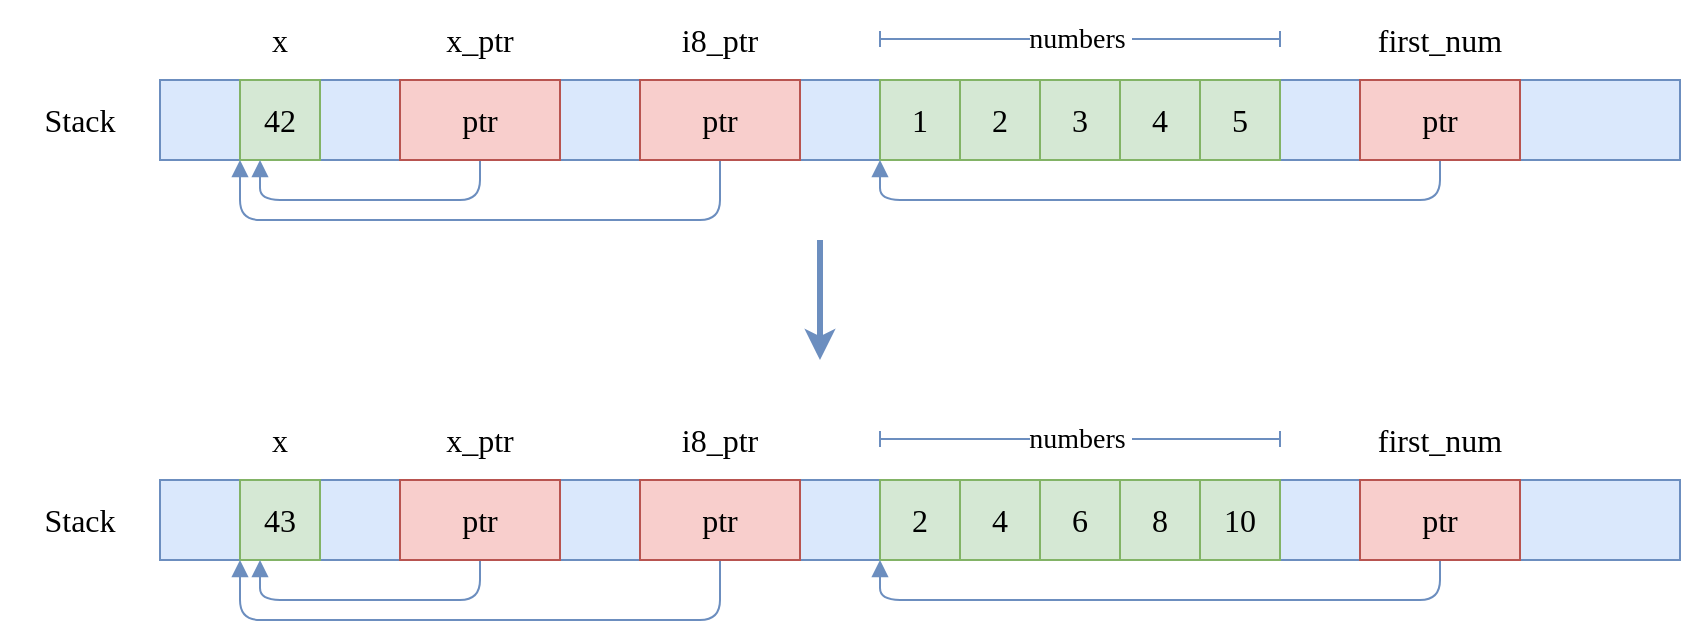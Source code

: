 <mxfile version="24.2.5" type="device">
  <diagram name="Page-1" id="G8ZvJWXJsHYqm7BaVf0D">
    <mxGraphModel dx="1420" dy="821" grid="1" gridSize="10" guides="1" tooltips="1" connect="1" arrows="1" fold="1" page="1" pageScale="1" pageWidth="850" pageHeight="1100" math="0" shadow="0">
      <root>
        <mxCell id="qo41Qgb1Bq0OAtDylW5R-0" />
        <mxCell id="qo41Qgb1Bq0OAtDylW5R-1" parent="qo41Qgb1Bq0OAtDylW5R-0" />
        <mxCell id="7WxePV0q5ovhReNKkkbh-0" value="" style="rounded=0;whiteSpace=wrap;html=1;shadow=0;strokeColor=#6c8ebf;strokeWidth=1;fontFamily=Ubuntu;fontSize=16;fontStyle=0;fillColor=#dae8fc;" vertex="1" parent="qo41Qgb1Bq0OAtDylW5R-1">
          <mxGeometry x="160" y="160" width="760" height="40" as="geometry" />
        </mxCell>
        <mxCell id="7WxePV0q5ovhReNKkkbh-1" value="Stack" style="text;html=1;align=center;verticalAlign=middle;whiteSpace=wrap;rounded=0;fontFamily=Ubuntu;fontSize=16;fontStyle=0;" vertex="1" parent="qo41Qgb1Bq0OAtDylW5R-1">
          <mxGeometry x="80" y="160" width="80" height="40" as="geometry" />
        </mxCell>
        <mxCell id="7WxePV0q5ovhReNKkkbh-2" value="1" style="rounded=0;whiteSpace=wrap;html=1;shadow=0;strokeColor=#82b366;strokeWidth=1;fontFamily=Ubuntu;fontSize=16;fontStyle=0;fillColor=#d5e8d4;" vertex="1" parent="qo41Qgb1Bq0OAtDylW5R-1">
          <mxGeometry x="520" y="160" width="40" height="40" as="geometry" />
        </mxCell>
        <mxCell id="7WxePV0q5ovhReNKkkbh-3" value="2" style="rounded=0;whiteSpace=wrap;html=1;shadow=0;strokeColor=#82b366;strokeWidth=1;fontFamily=Ubuntu;fontSize=16;fontStyle=0;fillColor=#d5e8d4;" vertex="1" parent="qo41Qgb1Bq0OAtDylW5R-1">
          <mxGeometry x="560" y="160" width="40" height="40" as="geometry" />
        </mxCell>
        <mxCell id="7WxePV0q5ovhReNKkkbh-4" value="3" style="rounded=0;whiteSpace=wrap;html=1;shadow=0;strokeColor=#82b366;strokeWidth=1;fontFamily=Ubuntu;fontSize=16;fontStyle=0;fillColor=#d5e8d4;" vertex="1" parent="qo41Qgb1Bq0OAtDylW5R-1">
          <mxGeometry x="600" y="160" width="40" height="40" as="geometry" />
        </mxCell>
        <mxCell id="7WxePV0q5ovhReNKkkbh-5" value="4" style="rounded=0;whiteSpace=wrap;html=1;shadow=0;strokeColor=#82b366;strokeWidth=1;fontFamily=Ubuntu;fontSize=16;fontStyle=0;fillColor=#d5e8d4;" vertex="1" parent="qo41Qgb1Bq0OAtDylW5R-1">
          <mxGeometry x="640" y="160" width="40" height="40" as="geometry" />
        </mxCell>
        <mxCell id="7WxePV0q5ovhReNKkkbh-6" value="5" style="rounded=0;whiteSpace=wrap;html=1;shadow=0;strokeColor=#82b366;strokeWidth=1;fontFamily=Ubuntu;fontSize=16;fontStyle=0;fillColor=#d5e8d4;" vertex="1" parent="qo41Qgb1Bq0OAtDylW5R-1">
          <mxGeometry x="680" y="160" width="40" height="40" as="geometry" />
        </mxCell>
        <mxCell id="7WxePV0q5ovhReNKkkbh-7" value="numbers&amp;nbsp;" style="endArrow=baseDash;startArrow=baseDash;html=1;rounded=1;shadow=0;strokeColor=#6c8ebf;strokeWidth=1;fontFamily=Ubuntu;fontSize=14;fontStyle=0;fillColor=#dae8fc;endFill=0;startFill=0;" edge="1" parent="qo41Qgb1Bq0OAtDylW5R-1">
          <mxGeometry width="50" height="50" relative="1" as="geometry">
            <mxPoint x="520" y="139.5" as="sourcePoint" />
            <mxPoint x="720" y="139.5" as="targetPoint" />
          </mxGeometry>
        </mxCell>
        <mxCell id="7WxePV0q5ovhReNKkkbh-28" style="edgeStyle=orthogonalEdgeStyle;rounded=1;orthogonalLoop=1;jettySize=auto;html=1;entryX=0;entryY=1;entryDx=0;entryDy=0;shadow=0;strokeColor=#6c8ebf;strokeWidth=1;fontFamily=Ubuntu;fontSize=14;fontStyle=0;endArrow=block;endFill=1;fillColor=#dae8fc;" edge="1" parent="qo41Qgb1Bq0OAtDylW5R-1" source="7WxePV0q5ovhReNKkkbh-8" target="7WxePV0q5ovhReNKkkbh-2">
          <mxGeometry relative="1" as="geometry">
            <Array as="points">
              <mxPoint x="800" y="220" />
              <mxPoint x="520" y="220" />
            </Array>
          </mxGeometry>
        </mxCell>
        <mxCell id="7WxePV0q5ovhReNKkkbh-8" value="ptr" style="rounded=0;whiteSpace=wrap;html=1;shadow=0;strokeColor=#b85450;strokeWidth=1;fontFamily=Ubuntu;fontSize=16;fontStyle=0;fillColor=#f8cecc;" vertex="1" parent="qo41Qgb1Bq0OAtDylW5R-1">
          <mxGeometry x="760" y="160" width="80" height="40" as="geometry" />
        </mxCell>
        <mxCell id="7WxePV0q5ovhReNKkkbh-19" value="42" style="rounded=0;whiteSpace=wrap;html=1;shadow=0;strokeColor=#82b366;strokeWidth=1;fontFamily=Ubuntu;fontSize=16;fontStyle=0;fillColor=#d5e8d4;" vertex="1" parent="qo41Qgb1Bq0OAtDylW5R-1">
          <mxGeometry x="200" y="160" width="40" height="40" as="geometry" />
        </mxCell>
        <mxCell id="7WxePV0q5ovhReNKkkbh-20" value="x" style="text;html=1;align=center;verticalAlign=middle;whiteSpace=wrap;rounded=0;fontFamily=Ubuntu;fontSize=16;fontStyle=0;" vertex="1" parent="qo41Qgb1Bq0OAtDylW5R-1">
          <mxGeometry x="200" y="120" width="40" height="40" as="geometry" />
        </mxCell>
        <mxCell id="7WxePV0q5ovhReNKkkbh-23" style="edgeStyle=orthogonalEdgeStyle;rounded=1;orthogonalLoop=1;jettySize=auto;html=1;entryX=0.25;entryY=1;entryDx=0;entryDy=0;shadow=0;strokeColor=#6c8ebf;strokeWidth=1;fontFamily=Ubuntu;fontSize=14;fontStyle=0;endArrow=block;endFill=1;fillColor=#dae8fc;exitX=0.5;exitY=1;exitDx=0;exitDy=0;" edge="1" parent="qo41Qgb1Bq0OAtDylW5R-1" source="7WxePV0q5ovhReNKkkbh-21" target="7WxePV0q5ovhReNKkkbh-19">
          <mxGeometry relative="1" as="geometry" />
        </mxCell>
        <mxCell id="7WxePV0q5ovhReNKkkbh-21" value="ptr" style="rounded=0;whiteSpace=wrap;html=1;shadow=0;strokeColor=#b85450;strokeWidth=1;fontFamily=Ubuntu;fontSize=16;fontStyle=0;fillColor=#f8cecc;" vertex="1" parent="qo41Qgb1Bq0OAtDylW5R-1">
          <mxGeometry x="280" y="160" width="80" height="40" as="geometry" />
        </mxCell>
        <mxCell id="7WxePV0q5ovhReNKkkbh-22" value="x_ptr" style="text;html=1;align=center;verticalAlign=middle;whiteSpace=wrap;rounded=0;fontFamily=Ubuntu;fontSize=16;fontStyle=0;" vertex="1" parent="qo41Qgb1Bq0OAtDylW5R-1">
          <mxGeometry x="280" y="120" width="80" height="40" as="geometry" />
        </mxCell>
        <mxCell id="7WxePV0q5ovhReNKkkbh-26" style="edgeStyle=orthogonalEdgeStyle;rounded=1;orthogonalLoop=1;jettySize=auto;html=1;entryX=0;entryY=1;entryDx=0;entryDy=0;shadow=0;strokeColor=#6c8ebf;strokeWidth=1;fontFamily=Ubuntu;fontSize=14;fontStyle=0;endArrow=block;endFill=1;fillColor=#dae8fc;" edge="1" parent="qo41Qgb1Bq0OAtDylW5R-1" source="7WxePV0q5ovhReNKkkbh-24" target="7WxePV0q5ovhReNKkkbh-19">
          <mxGeometry relative="1" as="geometry">
            <Array as="points">
              <mxPoint x="440" y="230" />
              <mxPoint x="200" y="230" />
            </Array>
          </mxGeometry>
        </mxCell>
        <mxCell id="7WxePV0q5ovhReNKkkbh-24" value="ptr" style="rounded=0;whiteSpace=wrap;html=1;shadow=0;strokeColor=#b85450;strokeWidth=1;fontFamily=Ubuntu;fontSize=16;fontStyle=0;fillColor=#f8cecc;" vertex="1" parent="qo41Qgb1Bq0OAtDylW5R-1">
          <mxGeometry x="400" y="160" width="80" height="40" as="geometry" />
        </mxCell>
        <mxCell id="7WxePV0q5ovhReNKkkbh-25" value="i8_ptr" style="text;html=1;align=center;verticalAlign=middle;whiteSpace=wrap;rounded=0;fontFamily=Ubuntu;fontSize=16;fontStyle=0;" vertex="1" parent="qo41Qgb1Bq0OAtDylW5R-1">
          <mxGeometry x="400" y="120" width="80" height="40" as="geometry" />
        </mxCell>
        <mxCell id="7WxePV0q5ovhReNKkkbh-27" value="first_num" style="text;html=1;align=center;verticalAlign=middle;whiteSpace=wrap;rounded=0;fontFamily=Ubuntu;fontSize=16;fontStyle=0;" vertex="1" parent="qo41Qgb1Bq0OAtDylW5R-1">
          <mxGeometry x="760" y="120" width="80" height="40" as="geometry" />
        </mxCell>
        <mxCell id="7WxePV0q5ovhReNKkkbh-30" value="" style="rounded=0;whiteSpace=wrap;html=1;shadow=0;strokeColor=#6c8ebf;strokeWidth=1;fontFamily=Ubuntu;fontSize=16;fontStyle=0;fillColor=#dae8fc;" vertex="1" parent="qo41Qgb1Bq0OAtDylW5R-1">
          <mxGeometry x="160" y="360" width="760" height="40" as="geometry" />
        </mxCell>
        <mxCell id="7WxePV0q5ovhReNKkkbh-31" value="Stack" style="text;html=1;align=center;verticalAlign=middle;whiteSpace=wrap;rounded=0;fontFamily=Ubuntu;fontSize=16;fontStyle=0;" vertex="1" parent="qo41Qgb1Bq0OAtDylW5R-1">
          <mxGeometry x="80" y="360" width="80" height="40" as="geometry" />
        </mxCell>
        <mxCell id="7WxePV0q5ovhReNKkkbh-32" value="2" style="rounded=0;whiteSpace=wrap;html=1;shadow=0;strokeColor=#82b366;strokeWidth=1;fontFamily=Ubuntu;fontSize=16;fontStyle=0;fillColor=#d5e8d4;" vertex="1" parent="qo41Qgb1Bq0OAtDylW5R-1">
          <mxGeometry x="520" y="360" width="40" height="40" as="geometry" />
        </mxCell>
        <mxCell id="7WxePV0q5ovhReNKkkbh-33" value="4" style="rounded=0;whiteSpace=wrap;html=1;shadow=0;strokeColor=#82b366;strokeWidth=1;fontFamily=Ubuntu;fontSize=16;fontStyle=0;fillColor=#d5e8d4;" vertex="1" parent="qo41Qgb1Bq0OAtDylW5R-1">
          <mxGeometry x="560" y="360" width="40" height="40" as="geometry" />
        </mxCell>
        <mxCell id="7WxePV0q5ovhReNKkkbh-34" value="6" style="rounded=0;whiteSpace=wrap;html=1;shadow=0;strokeColor=#82b366;strokeWidth=1;fontFamily=Ubuntu;fontSize=16;fontStyle=0;fillColor=#d5e8d4;" vertex="1" parent="qo41Qgb1Bq0OAtDylW5R-1">
          <mxGeometry x="600" y="360" width="40" height="40" as="geometry" />
        </mxCell>
        <mxCell id="7WxePV0q5ovhReNKkkbh-35" value="8" style="rounded=0;whiteSpace=wrap;html=1;shadow=0;strokeColor=#82b366;strokeWidth=1;fontFamily=Ubuntu;fontSize=16;fontStyle=0;fillColor=#d5e8d4;" vertex="1" parent="qo41Qgb1Bq0OAtDylW5R-1">
          <mxGeometry x="640" y="360" width="40" height="40" as="geometry" />
        </mxCell>
        <mxCell id="7WxePV0q5ovhReNKkkbh-36" value="10" style="rounded=0;whiteSpace=wrap;html=1;shadow=0;strokeColor=#82b366;strokeWidth=1;fontFamily=Ubuntu;fontSize=16;fontStyle=0;fillColor=#d5e8d4;" vertex="1" parent="qo41Qgb1Bq0OAtDylW5R-1">
          <mxGeometry x="680" y="360" width="40" height="40" as="geometry" />
        </mxCell>
        <mxCell id="7WxePV0q5ovhReNKkkbh-37" value="numbers&amp;nbsp;" style="endArrow=baseDash;startArrow=baseDash;html=1;rounded=1;shadow=0;strokeColor=#6c8ebf;strokeWidth=1;fontFamily=Ubuntu;fontSize=14;fontStyle=0;fillColor=#dae8fc;endFill=0;startFill=0;" edge="1" parent="qo41Qgb1Bq0OAtDylW5R-1">
          <mxGeometry width="50" height="50" relative="1" as="geometry">
            <mxPoint x="520" y="339.5" as="sourcePoint" />
            <mxPoint x="720" y="339.5" as="targetPoint" />
          </mxGeometry>
        </mxCell>
        <mxCell id="7WxePV0q5ovhReNKkkbh-38" style="edgeStyle=orthogonalEdgeStyle;rounded=1;orthogonalLoop=1;jettySize=auto;html=1;entryX=0;entryY=1;entryDx=0;entryDy=0;shadow=0;strokeColor=#6c8ebf;strokeWidth=1;fontFamily=Ubuntu;fontSize=14;fontStyle=0;endArrow=block;endFill=1;fillColor=#dae8fc;" edge="1" source="7WxePV0q5ovhReNKkkbh-39" target="7WxePV0q5ovhReNKkkbh-32" parent="qo41Qgb1Bq0OAtDylW5R-1">
          <mxGeometry relative="1" as="geometry">
            <Array as="points">
              <mxPoint x="800" y="420" />
              <mxPoint x="520" y="420" />
            </Array>
          </mxGeometry>
        </mxCell>
        <mxCell id="7WxePV0q5ovhReNKkkbh-39" value="ptr" style="rounded=0;whiteSpace=wrap;html=1;shadow=0;strokeColor=#b85450;strokeWidth=1;fontFamily=Ubuntu;fontSize=16;fontStyle=0;fillColor=#f8cecc;" vertex="1" parent="qo41Qgb1Bq0OAtDylW5R-1">
          <mxGeometry x="760" y="360" width="80" height="40" as="geometry" />
        </mxCell>
        <mxCell id="7WxePV0q5ovhReNKkkbh-40" value="43" style="rounded=0;whiteSpace=wrap;html=1;shadow=0;strokeColor=#82b366;strokeWidth=1;fontFamily=Ubuntu;fontSize=16;fontStyle=0;fillColor=#d5e8d4;" vertex="1" parent="qo41Qgb1Bq0OAtDylW5R-1">
          <mxGeometry x="200" y="360" width="40" height="40" as="geometry" />
        </mxCell>
        <mxCell id="7WxePV0q5ovhReNKkkbh-41" value="x" style="text;html=1;align=center;verticalAlign=middle;whiteSpace=wrap;rounded=0;fontFamily=Ubuntu;fontSize=16;fontStyle=0;" vertex="1" parent="qo41Qgb1Bq0OAtDylW5R-1">
          <mxGeometry x="200" y="320" width="40" height="40" as="geometry" />
        </mxCell>
        <mxCell id="7WxePV0q5ovhReNKkkbh-42" style="edgeStyle=orthogonalEdgeStyle;rounded=1;orthogonalLoop=1;jettySize=auto;html=1;entryX=0.25;entryY=1;entryDx=0;entryDy=0;shadow=0;strokeColor=#6c8ebf;strokeWidth=1;fontFamily=Ubuntu;fontSize=14;fontStyle=0;endArrow=block;endFill=1;fillColor=#dae8fc;exitX=0.5;exitY=1;exitDx=0;exitDy=0;" edge="1" source="7WxePV0q5ovhReNKkkbh-43" target="7WxePV0q5ovhReNKkkbh-40" parent="qo41Qgb1Bq0OAtDylW5R-1">
          <mxGeometry relative="1" as="geometry" />
        </mxCell>
        <mxCell id="7WxePV0q5ovhReNKkkbh-43" value="ptr" style="rounded=0;whiteSpace=wrap;html=1;shadow=0;strokeColor=#b85450;strokeWidth=1;fontFamily=Ubuntu;fontSize=16;fontStyle=0;fillColor=#f8cecc;" vertex="1" parent="qo41Qgb1Bq0OAtDylW5R-1">
          <mxGeometry x="280" y="360" width="80" height="40" as="geometry" />
        </mxCell>
        <mxCell id="7WxePV0q5ovhReNKkkbh-44" value="x_ptr" style="text;html=1;align=center;verticalAlign=middle;whiteSpace=wrap;rounded=0;fontFamily=Ubuntu;fontSize=16;fontStyle=0;" vertex="1" parent="qo41Qgb1Bq0OAtDylW5R-1">
          <mxGeometry x="280" y="320" width="80" height="40" as="geometry" />
        </mxCell>
        <mxCell id="7WxePV0q5ovhReNKkkbh-45" style="edgeStyle=orthogonalEdgeStyle;rounded=1;orthogonalLoop=1;jettySize=auto;html=1;entryX=0;entryY=1;entryDx=0;entryDy=0;shadow=0;strokeColor=#6c8ebf;strokeWidth=1;fontFamily=Ubuntu;fontSize=14;fontStyle=0;endArrow=block;endFill=1;fillColor=#dae8fc;" edge="1" source="7WxePV0q5ovhReNKkkbh-46" target="7WxePV0q5ovhReNKkkbh-40" parent="qo41Qgb1Bq0OAtDylW5R-1">
          <mxGeometry relative="1" as="geometry">
            <Array as="points">
              <mxPoint x="440" y="430" />
              <mxPoint x="200" y="430" />
            </Array>
          </mxGeometry>
        </mxCell>
        <mxCell id="7WxePV0q5ovhReNKkkbh-46" value="ptr" style="rounded=0;whiteSpace=wrap;html=1;shadow=0;strokeColor=#b85450;strokeWidth=1;fontFamily=Ubuntu;fontSize=16;fontStyle=0;fillColor=#f8cecc;" vertex="1" parent="qo41Qgb1Bq0OAtDylW5R-1">
          <mxGeometry x="400" y="360" width="80" height="40" as="geometry" />
        </mxCell>
        <mxCell id="7WxePV0q5ovhReNKkkbh-47" value="i8_ptr" style="text;html=1;align=center;verticalAlign=middle;whiteSpace=wrap;rounded=0;fontFamily=Ubuntu;fontSize=16;fontStyle=0;" vertex="1" parent="qo41Qgb1Bq0OAtDylW5R-1">
          <mxGeometry x="400" y="320" width="80" height="40" as="geometry" />
        </mxCell>
        <mxCell id="7WxePV0q5ovhReNKkkbh-48" value="first_num" style="text;html=1;align=center;verticalAlign=middle;whiteSpace=wrap;rounded=0;fontFamily=Ubuntu;fontSize=16;fontStyle=0;" vertex="1" parent="qo41Qgb1Bq0OAtDylW5R-1">
          <mxGeometry x="760" y="320" width="80" height="40" as="geometry" />
        </mxCell>
        <mxCell id="7WxePV0q5ovhReNKkkbh-49" value="" style="endArrow=classic;html=1;rounded=1;shadow=0;strokeColor=#6c8ebf;strokeWidth=3;fontFamily=Ubuntu;fontSize=14;fontStyle=0;fillColor=#dae8fc;" edge="1" parent="qo41Qgb1Bq0OAtDylW5R-1">
          <mxGeometry width="50" height="50" relative="1" as="geometry">
            <mxPoint x="490" y="240" as="sourcePoint" />
            <mxPoint x="490" y="300" as="targetPoint" />
          </mxGeometry>
        </mxCell>
      </root>
    </mxGraphModel>
  </diagram>
</mxfile>
